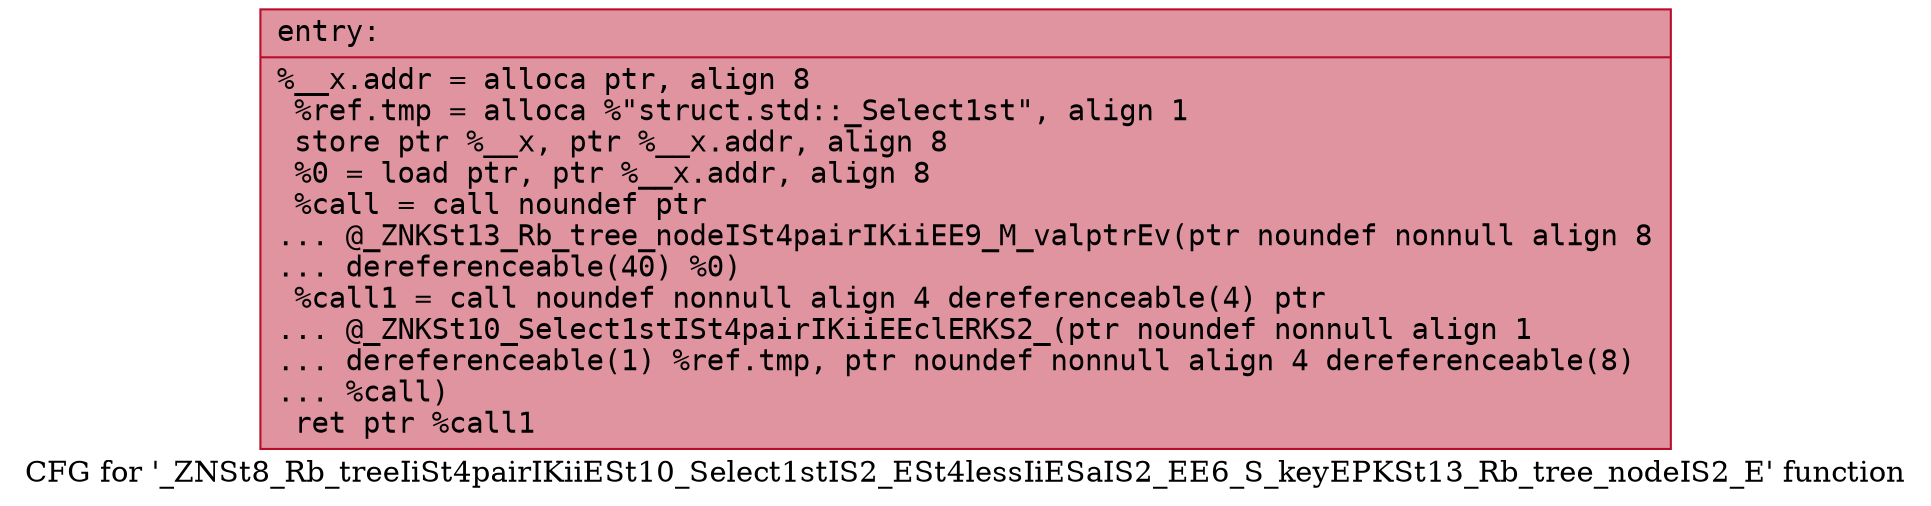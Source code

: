 digraph "CFG for '_ZNSt8_Rb_treeIiSt4pairIKiiESt10_Select1stIS2_ESt4lessIiESaIS2_EE6_S_keyEPKSt13_Rb_tree_nodeIS2_E' function" {
	label="CFG for '_ZNSt8_Rb_treeIiSt4pairIKiiESt10_Select1stIS2_ESt4lessIiESaIS2_EE6_S_keyEPKSt13_Rb_tree_nodeIS2_E' function";

	Node0x55ba3054e710 [shape=record,color="#b70d28ff", style=filled, fillcolor="#b70d2870" fontname="Courier",label="{entry:\l|  %__x.addr = alloca ptr, align 8\l  %ref.tmp = alloca %\"struct.std::_Select1st\", align 1\l  store ptr %__x, ptr %__x.addr, align 8\l  %0 = load ptr, ptr %__x.addr, align 8\l  %call = call noundef ptr\l... @_ZNKSt13_Rb_tree_nodeISt4pairIKiiEE9_M_valptrEv(ptr noundef nonnull align 8\l... dereferenceable(40) %0)\l  %call1 = call noundef nonnull align 4 dereferenceable(4) ptr\l... @_ZNKSt10_Select1stISt4pairIKiiEEclERKS2_(ptr noundef nonnull align 1\l... dereferenceable(1) %ref.tmp, ptr noundef nonnull align 4 dereferenceable(8)\l... %call)\l  ret ptr %call1\l}"];
}
